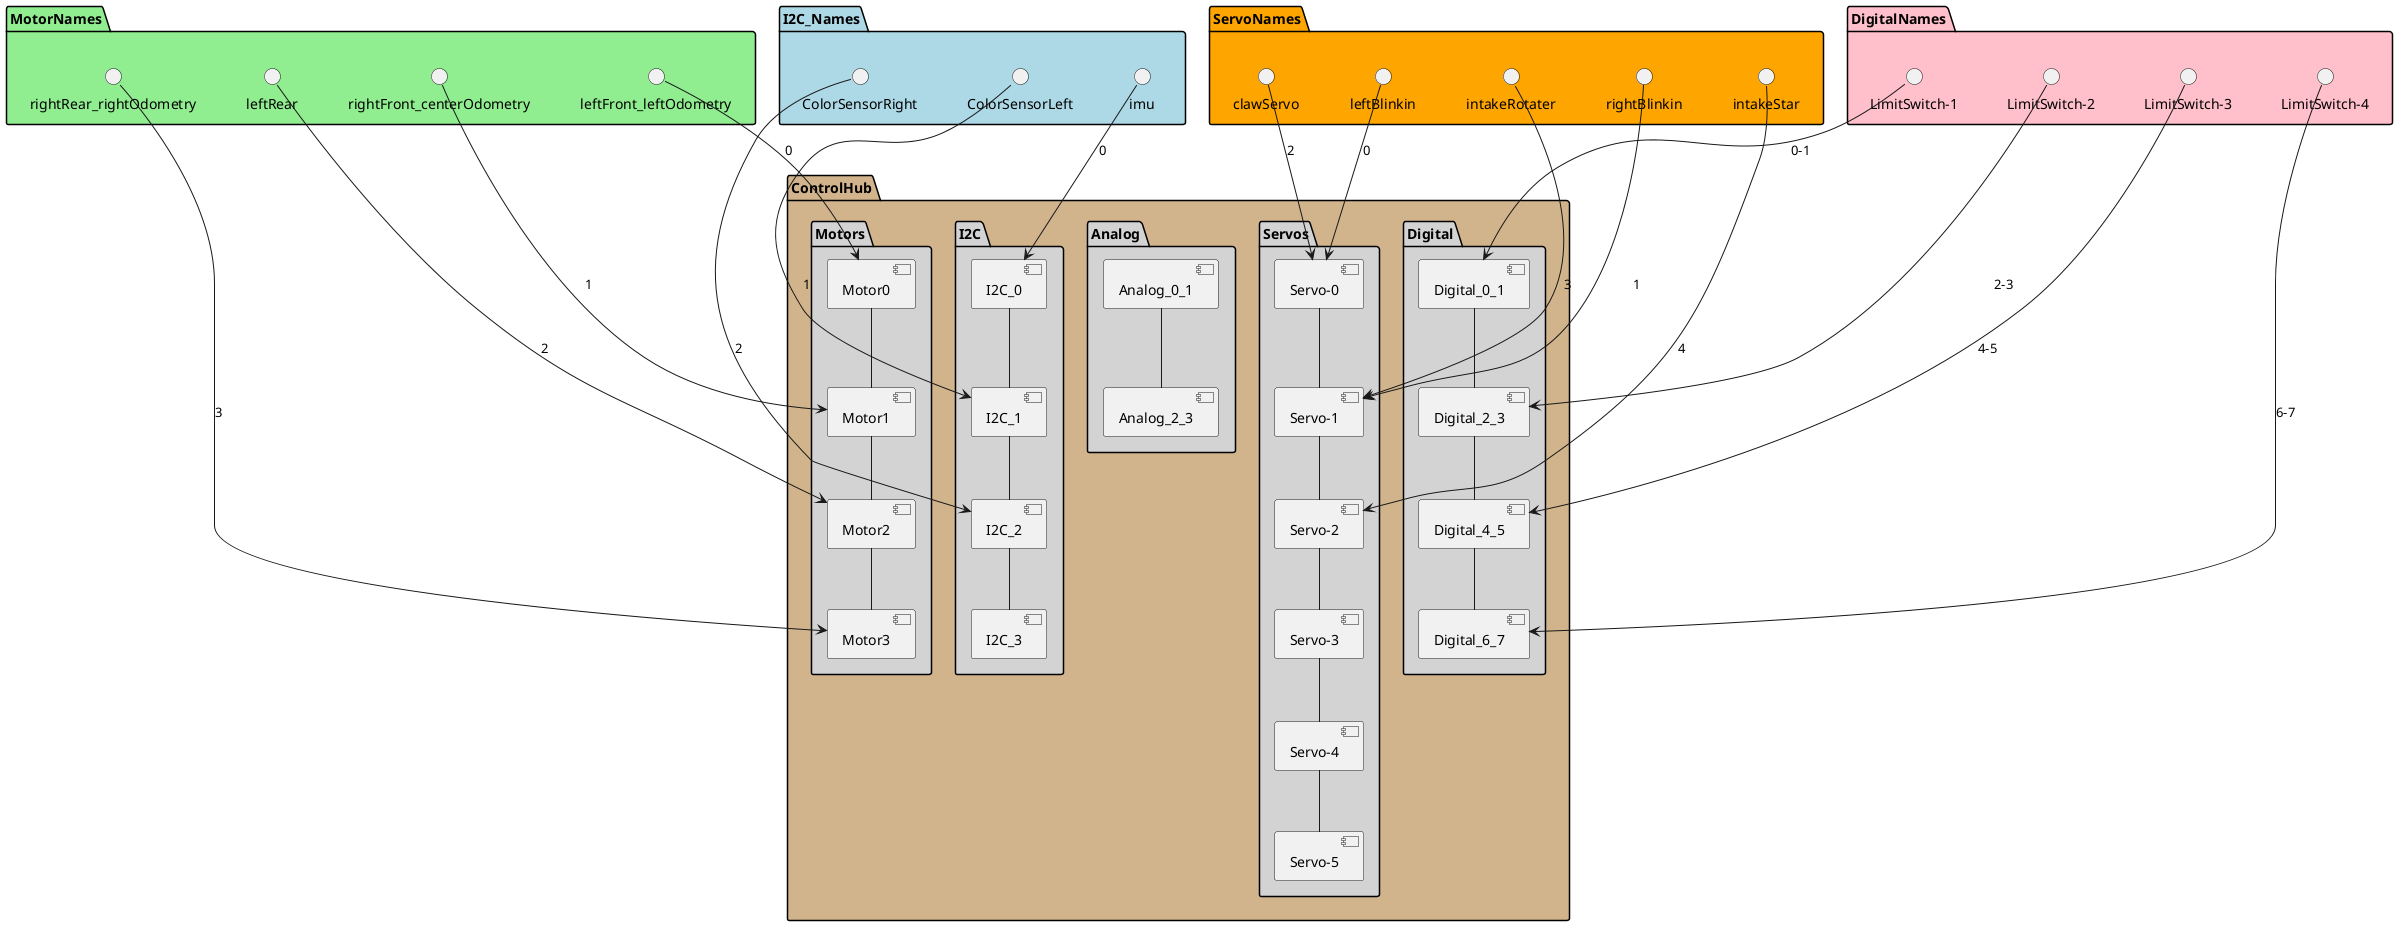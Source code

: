 @startuml


package ControlHub #Tan {
  package Motors #LightGrey {
    [Motor0] -- [Motor1]
    [Motor1] -- [Motor2]
    [Motor2] -- [Motor3]
  }

  package Servos #LightGrey {
   [Servo-0] -- [Servo-1]
   [Servo-1] -- [Servo-2]
   [Servo-2] -- [Servo-3]
   [Servo-3] -- [Servo-4]
   [Servo-4] -- [Servo-5]
  }

  package Analog #LightGrey {
   [Analog_0_1] -- [Analog_2_3]
  }

  package Digital #LightGrey {
   [Digital_0_1] -- [Digital_2_3]
   [Digital_2_3] -- [Digital_4_5]
   [Digital_4_5] -- [Digital_6_7]
  }

  package I2C #LightGrey {
   [I2C_0] -- [I2C_1]
   [I2C_1] -- [I2C_2]
   [I2C_2] -- [I2C_3]

  }
}

package MotorNames #LightGreen {
  () "leftFront_leftOdometry" --> [Motor0] : 0
  () "rightFront_centerOdometry" --> [Motor1] : 1
  () "leftRear" --> [Motor2] : 2
  () "rightRear_rightOdometry" --> [Motor3] : 3
}

package ServoNames #Orange {
  () "leftBlinkin" --> [Servo-0] : 0
  () "rightBlinkin" --> [Servo-1] : 1
  () "clawServo" --> [Servo-0] : 2
  () "intakeRotater" --> [Servo-1] : 3
  () "intakeStar" --> [Servo-2] : 4
}

package DigitalNames #Pink {
  () "LimitSwitch-1" --> [Digital_0_1] : 0-1
  () "LimitSwitch-2" --> [Digital_2_3] : 2-3
  () "LimitSwitch-3" --> [Digital_4_5] : 4-5
  () "LimitSwitch-4" --> [Digital_6_7] : 6-7
}

package I2C_Names #LightBlue {
  () "imu" --> [I2C_0] : 0
  () "ColorSensorLeft" --> [I2C_1] : 1
  () "ColorSensorRight" --> [I2C_2] : 2

}

@enduml